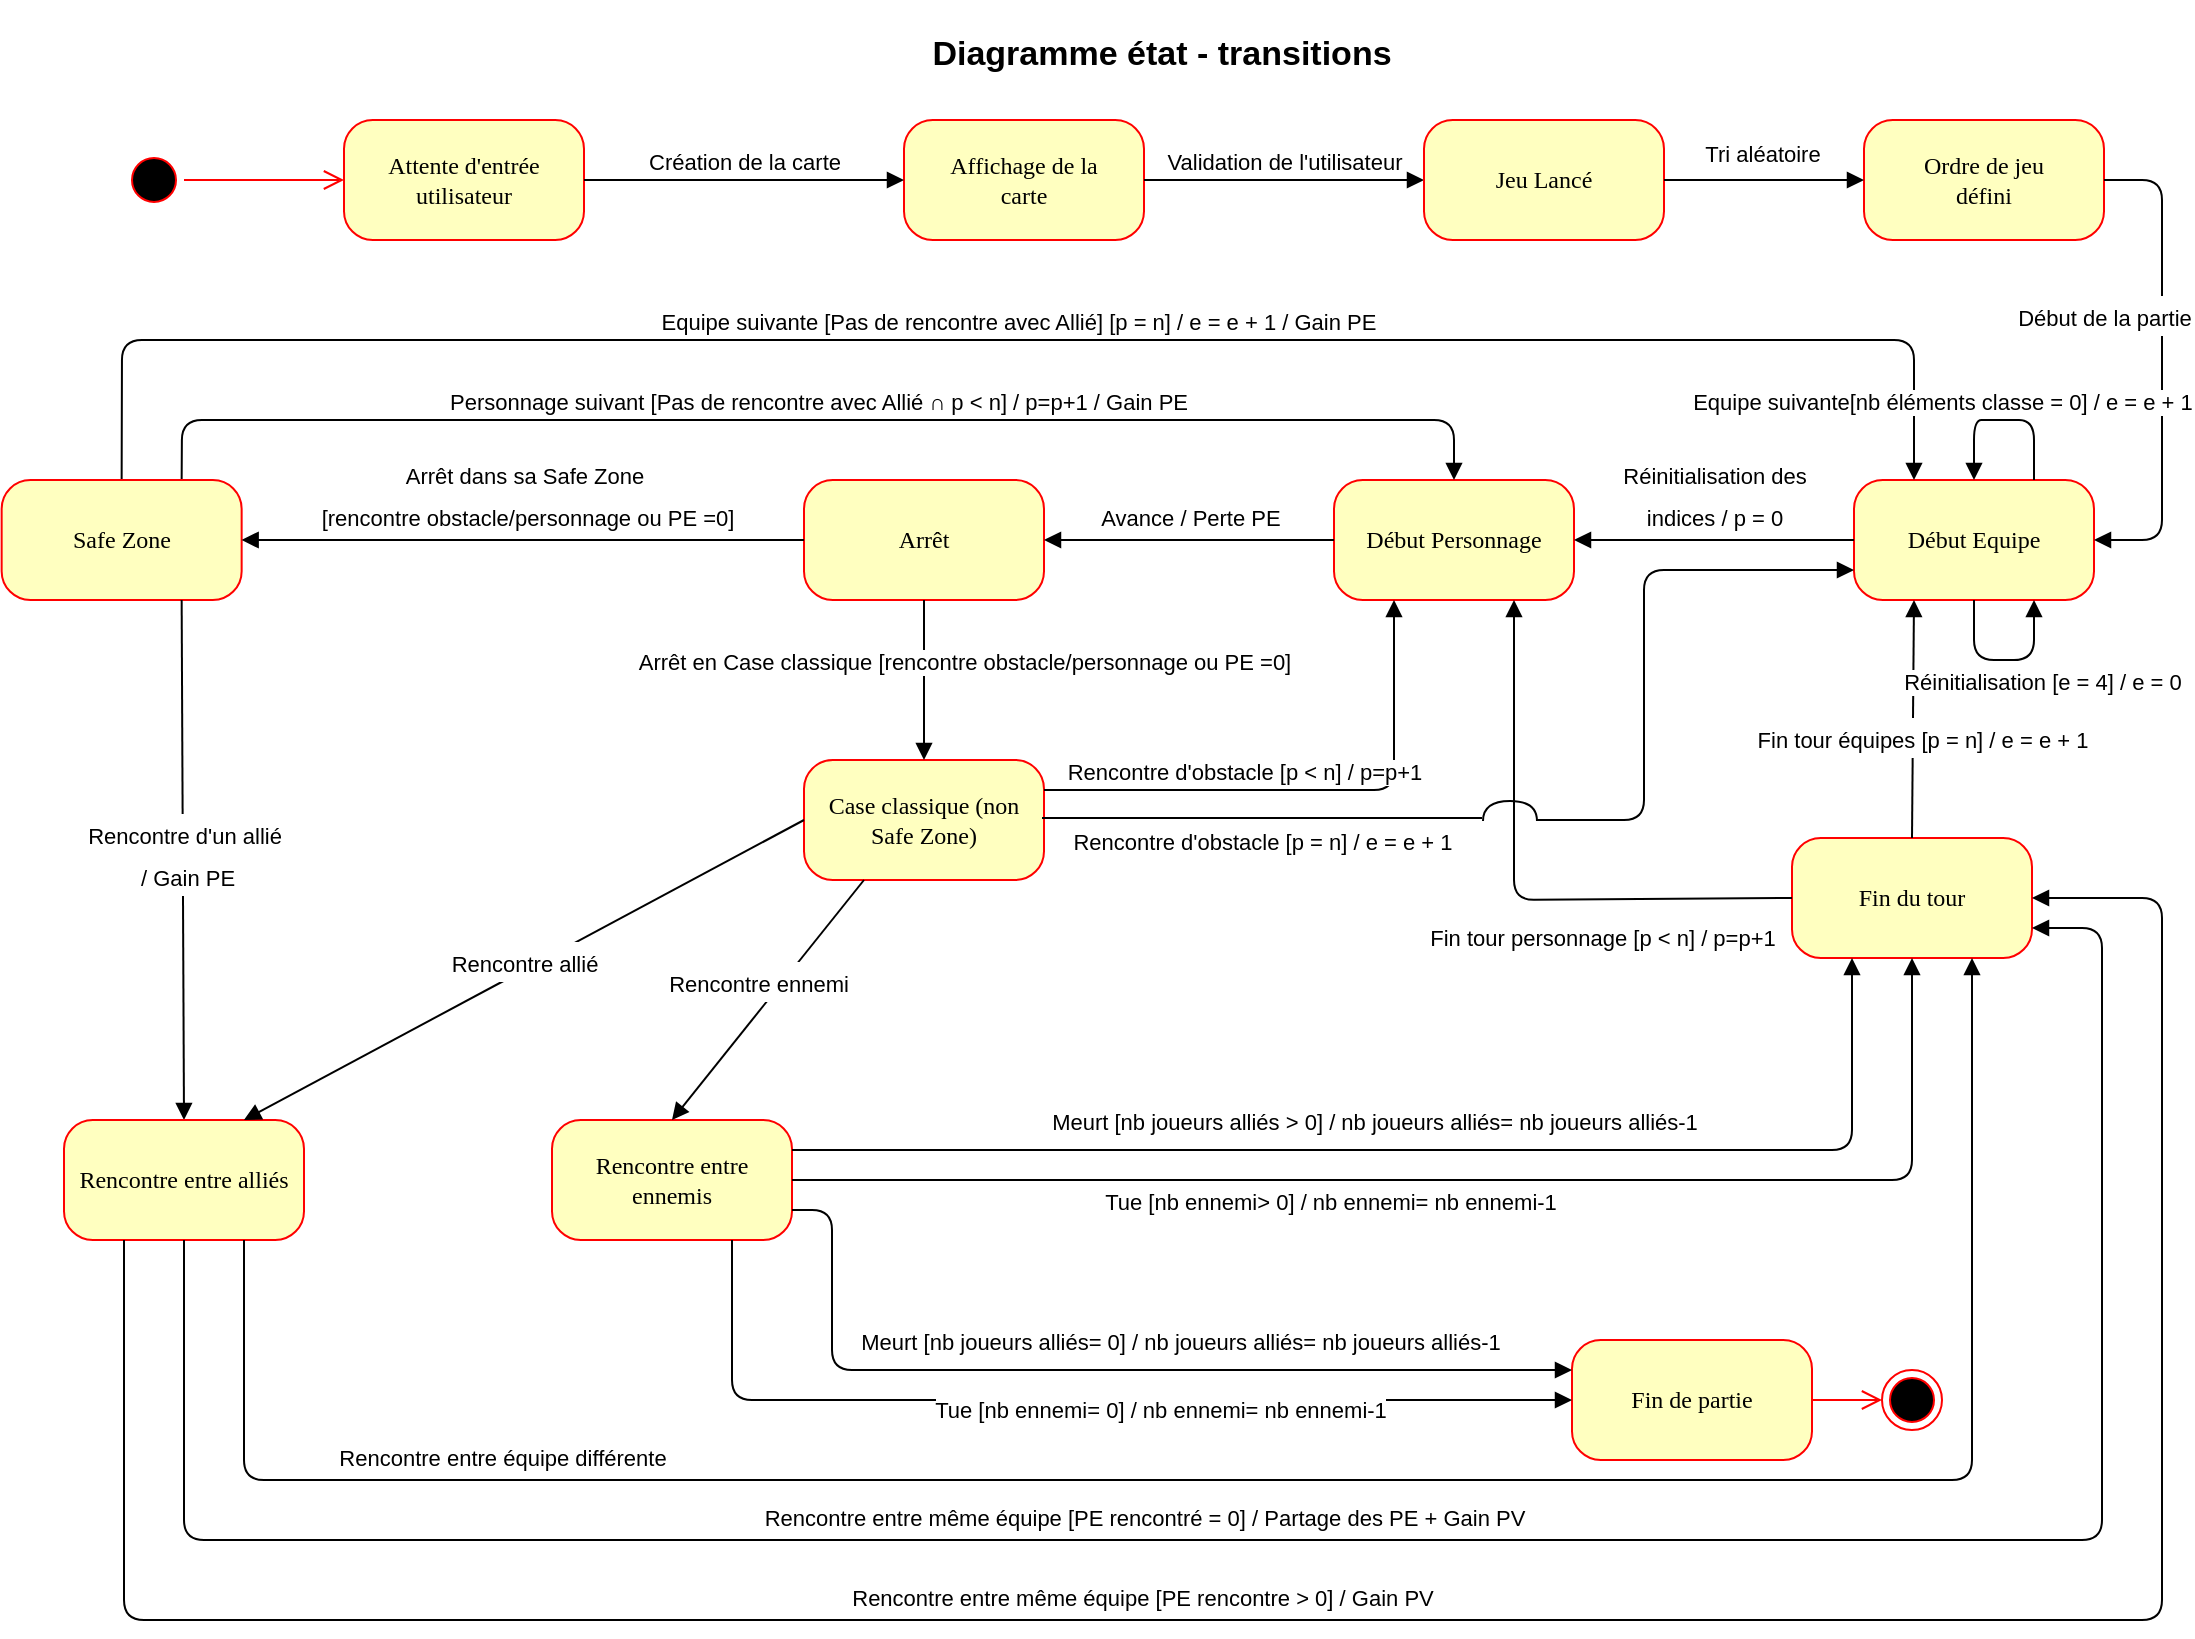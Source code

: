 <mxfile version="12.2.0" type="device" pages="1"><diagram name="Page-1" id="58cdce13-f638-feb5-8d6f-7d28b1aa9fa0"><mxGraphModel dx="1463" dy="801" grid="1" gridSize="10" guides="1" tooltips="1" connect="1" arrows="1" fold="1" page="1" pageScale="1" pageWidth="1100" pageHeight="850" background="#ffffff" math="0" shadow="0"><root><mxCell id="0"/><mxCell id="1" parent="0"/><mxCell id="382b91b5511bd0f7-1" value="" style="ellipse;html=1;shape=startState;fillColor=#000000;strokeColor=#ff0000;rounded=1;shadow=0;comic=0;labelBackgroundColor=none;fontFamily=Verdana;fontSize=12;fontColor=#000000;align=center;direction=south;" parent="1" vertex="1"><mxGeometry x="61" y="95" width="30" height="30" as="geometry"/></mxCell><mxCell id="382b91b5511bd0f7-6" value="Attente d'entrée utilisateur" style="rounded=1;whiteSpace=wrap;html=1;arcSize=24;fillColor=#ffffc0;strokeColor=#ff0000;shadow=0;comic=0;labelBackgroundColor=none;fontFamily=Verdana;fontSize=12;fontColor=#000000;align=center;" parent="1" vertex="1"><mxGeometry x="171" y="80" width="120" height="60" as="geometry"/></mxCell><mxCell id="382b91b5511bd0f7-9" value="&lt;div&gt;Affichage de la&lt;/div&gt;&lt;div&gt;carte&lt;br&gt;&lt;/div&gt;" style="rounded=1;whiteSpace=wrap;html=1;arcSize=24;fillColor=#ffffc0;strokeColor=#ff0000;shadow=0;comic=0;labelBackgroundColor=none;fontFamily=Verdana;fontSize=12;fontColor=#000000;align=center;" parent="1" vertex="1"><mxGeometry x="451" y="80" width="120" height="60" as="geometry"/></mxCell><mxCell id="382b91b5511bd0f7-10" value="Case classique (non Safe Zone)" style="rounded=1;whiteSpace=wrap;html=1;arcSize=24;fillColor=#ffffc0;strokeColor=#ff0000;shadow=0;comic=0;labelBackgroundColor=none;fontFamily=Verdana;fontSize=12;fontColor=#000000;align=center;" parent="1" vertex="1"><mxGeometry x="401" y="400" width="120" height="60" as="geometry"/></mxCell><mxCell id="2a3bc250acf0617d-9" style="edgeStyle=orthogonalEdgeStyle;html=1;labelBackgroundColor=none;endArrow=open;endSize=8;strokeColor=#ff0000;fontFamily=Verdana;fontSize=12;align=left;" parent="1" source="382b91b5511bd0f7-1" target="382b91b5511bd0f7-6" edge="1"><mxGeometry relative="1" as="geometry"/></mxCell><mxCell id="XSdmtjCTGofV4WeXrLUy-1" value="Validation de l'utilisateur" style="html=1;verticalAlign=bottom;endArrow=block;entryX=0;entryY=0.5;entryDx=0;entryDy=0;exitX=1;exitY=0.5;exitDx=0;exitDy=0;" parent="1" source="382b91b5511bd0f7-9" target="XSdmtjCTGofV4WeXrLUy-7" edge="1"><mxGeometry width="80" relative="1" as="geometry"><mxPoint x="871" y="110" as="sourcePoint"/><mxPoint x="951" y="110" as="targetPoint"/></mxGeometry></mxCell><mxCell id="XSdmtjCTGofV4WeXrLUy-3" value="&lt;div&gt;Création de la carte&lt;/div&gt;" style="html=1;verticalAlign=bottom;endArrow=block;entryX=0;entryY=0.5;entryDx=0;entryDy=0;exitX=1;exitY=0.5;exitDx=0;exitDy=0;" parent="1" source="382b91b5511bd0f7-6" target="382b91b5511bd0f7-9" edge="1"><mxGeometry width="80" relative="1" as="geometry"><mxPoint x="586" y="110" as="sourcePoint"/><mxPoint x="696" y="110" as="targetPoint"/></mxGeometry></mxCell><mxCell id="XSdmtjCTGofV4WeXrLUy-5" value="Diagramme état - transitions" style="text;align=center;fontStyle=1;verticalAlign=middle;spacingLeft=3;spacingRight=3;strokeColor=none;rotatable=0;points=[[0,0.5],[1,0.5]];portConstraint=eastwest;fontSize=17;" parent="1" vertex="1"><mxGeometry x="445" y="20" width="270" height="50" as="geometry"/></mxCell><mxCell id="XSdmtjCTGofV4WeXrLUy-7" value="Jeu Lancé" style="rounded=1;whiteSpace=wrap;html=1;arcSize=24;fillColor=#ffffc0;strokeColor=#ff0000;shadow=0;comic=0;labelBackgroundColor=none;fontFamily=Verdana;fontSize=12;fontColor=#000000;align=center;" parent="1" vertex="1"><mxGeometry x="711" y="80" width="120" height="60" as="geometry"/></mxCell><mxCell id="XSdmtjCTGofV4WeXrLUy-9" value="&lt;div&gt;Ordre de jeu &lt;br&gt;&lt;/div&gt;&lt;div&gt;défini&lt;/div&gt;" style="rounded=1;whiteSpace=wrap;html=1;arcSize=24;fillColor=#ffffc0;strokeColor=#ff0000;shadow=0;comic=0;labelBackgroundColor=none;fontFamily=Verdana;fontSize=12;fontColor=#000000;align=center;" parent="1" vertex="1"><mxGeometry x="931" y="80" width="120" height="60" as="geometry"/></mxCell><mxCell id="XSdmtjCTGofV4WeXrLUy-10" value="&lt;div style=&quot;font-size: 11px&quot;&gt;Tri aléatoire&lt;/div&gt;" style="html=1;verticalAlign=bottom;endArrow=block;fontSize=17;entryX=0;entryY=0.5;entryDx=0;entryDy=0;exitX=1;exitY=0.5;exitDx=0;exitDy=0;spacingTop=0;spacingBottom=-6;" parent="1" source="XSdmtjCTGofV4WeXrLUy-7" target="XSdmtjCTGofV4WeXrLUy-9" edge="1"><mxGeometry x="-0.02" y="10" width="80" relative="1" as="geometry"><mxPoint x="1021" y="180" as="sourcePoint"/><mxPoint x="1101" y="180" as="targetPoint"/><mxPoint as="offset"/></mxGeometry></mxCell><mxCell id="XSdmtjCTGofV4WeXrLUy-11" value="Début Equipe" style="rounded=1;whiteSpace=wrap;html=1;arcSize=24;fillColor=#ffffc0;strokeColor=#ff0000;shadow=0;comic=0;labelBackgroundColor=none;fontFamily=Verdana;fontSize=12;fontColor=#000000;align=center;" parent="1" vertex="1"><mxGeometry x="926" y="260" width="120" height="60" as="geometry"/></mxCell><mxCell id="XSdmtjCTGofV4WeXrLUy-12" value="&lt;font style=&quot;font-size: 11px&quot;&gt;Début de la partie&lt;/font&gt;" style="html=1;verticalAlign=bottom;endArrow=block;fontSize=17;entryX=1;entryY=0.5;entryDx=0;entryDy=0;exitX=1;exitY=0.5;exitDx=0;exitDy=0;horizontal=1;" parent="1" source="XSdmtjCTGofV4WeXrLUy-9" target="XSdmtjCTGofV4WeXrLUy-11" edge="1"><mxGeometry x="-0.103" y="-29" width="80" relative="1" as="geometry"><mxPoint x="881" y="290" as="sourcePoint"/><mxPoint x="961" y="290" as="targetPoint"/><Array as="points"><mxPoint x="1080" y="110"/><mxPoint x="1080" y="290"/></Array><mxPoint as="offset"/></mxGeometry></mxCell><mxCell id="XSdmtjCTGofV4WeXrLUy-14" value="&lt;div&gt;Début Personnage&lt;/div&gt;" style="rounded=1;whiteSpace=wrap;html=1;arcSize=24;fillColor=#ffffc0;strokeColor=#ff0000;shadow=0;comic=0;labelBackgroundColor=none;fontFamily=Verdana;fontSize=12;fontColor=#000000;align=center;" parent="1" vertex="1"><mxGeometry x="666" y="260" width="120" height="60" as="geometry"/></mxCell><mxCell id="XSdmtjCTGofV4WeXrLUy-15" value="&lt;font style=&quot;font-size: 11px&quot;&gt;Réinitialisation des &lt;br&gt;indices / p = 0&lt;br&gt;&lt;/font&gt;" style="html=1;verticalAlign=bottom;endArrow=block;fontSize=17;entryX=1;entryY=0.5;entryDx=0;entryDy=0;exitX=0;exitY=0.5;exitDx=0;exitDy=0;" parent="1" source="XSdmtjCTGofV4WeXrLUy-11" target="XSdmtjCTGofV4WeXrLUy-14" edge="1"><mxGeometry width="80" relative="1" as="geometry"><mxPoint x="811" y="350" as="sourcePoint"/><mxPoint x="891" y="350" as="targetPoint"/></mxGeometry></mxCell><mxCell id="XSdmtjCTGofV4WeXrLUy-16" value="Arrêt" style="rounded=1;whiteSpace=wrap;html=1;arcSize=24;fillColor=#ffffc0;strokeColor=#ff0000;shadow=0;comic=0;labelBackgroundColor=none;fontFamily=Verdana;fontSize=12;fontColor=#000000;align=center;" parent="1" vertex="1"><mxGeometry x="401" y="260" width="120" height="60" as="geometry"/></mxCell><mxCell id="XSdmtjCTGofV4WeXrLUy-17" value="&lt;div&gt;&lt;font style=&quot;font-size: 11px&quot;&gt;Avance / Perte PE&lt;br&gt;&lt;/font&gt;&lt;/div&gt;" style="html=1;verticalAlign=bottom;endArrow=block;fontSize=17;entryX=1;entryY=0.5;entryDx=0;entryDy=0;exitX=0;exitY=0.5;exitDx=0;exitDy=0;" parent="1" source="XSdmtjCTGofV4WeXrLUy-14" target="XSdmtjCTGofV4WeXrLUy-16" edge="1"><mxGeometry width="80" relative="1" as="geometry"><mxPoint x="541" y="300" as="sourcePoint"/><mxPoint x="621" y="300" as="targetPoint"/></mxGeometry></mxCell><mxCell id="lgbNnTjMmLjhFjJANMQM-1" value="Equipe suivante [Pas de rencontre avec Allié] &lt;font style=&quot;font-size: 11px&quot;&gt;[p = n] / e = e + 1 / Gain PE&lt;br&gt;&lt;/font&gt;" style="html=1;verticalAlign=bottom;endArrow=block;exitX=0.5;exitY=0;exitDx=0;exitDy=0;entryX=0.25;entryY=0;entryDx=0;entryDy=0;" parent="1" source="lgbNnTjMmLjhFjJANMQM-5" target="XSdmtjCTGofV4WeXrLUy-11" edge="1"><mxGeometry width="80" relative="1" as="geometry"><mxPoint x="431" y="220" as="sourcePoint"/><mxPoint x="606" y="220" as="targetPoint"/><Array as="points"><mxPoint x="60" y="190"/><mxPoint x="956" y="190"/></Array></mxGeometry></mxCell><mxCell id="lgbNnTjMmLjhFjJANMQM-3" value="&lt;div&gt;Personnage suivant [Pas de rencontre avec Allié &lt;span class=&quot;ILfuVd&quot;&gt;&lt;span class=&quot;e24Kjd&quot;&gt;∩ &lt;/span&gt;&lt;/span&gt;&lt;font style=&quot;font-size: 11px&quot;&gt;p &amp;lt; n] / p=p+1 / Gain PE&lt;br&gt;&lt;/font&gt;&lt;/div&gt;" style="html=1;verticalAlign=bottom;endArrow=block;exitX=0.75;exitY=0;exitDx=0;exitDy=0;entryX=0.5;entryY=0;entryDx=0;entryDy=0;" parent="1" source="lgbNnTjMmLjhFjJANMQM-5" target="XSdmtjCTGofV4WeXrLUy-14" edge="1"><mxGeometry width="80" relative="1" as="geometry"><mxPoint x="511" y="130" as="sourcePoint"/><mxPoint x="686" y="130" as="targetPoint"/><Array as="points"><mxPoint x="90" y="230"/><mxPoint x="726" y="230"/></Array></mxGeometry></mxCell><mxCell id="lgbNnTjMmLjhFjJANMQM-4" value="&lt;div&gt;Equipe suivante[nb éléments classe = 0] / e = e + 1&lt;/div&gt;" style="html=1;verticalAlign=bottom;endArrow=block;exitX=0.75;exitY=0;exitDx=0;exitDy=0;entryX=0.5;entryY=0;entryDx=0;entryDy=0;" parent="1" source="XSdmtjCTGofV4WeXrLUy-11" target="XSdmtjCTGofV4WeXrLUy-11" edge="1"><mxGeometry x="0.333" y="-16" width="80" relative="1" as="geometry"><mxPoint x="1001" y="210" as="sourcePoint"/><mxPoint x="1176" y="210" as="targetPoint"/><Array as="points"><mxPoint x="1016" y="230"/><mxPoint x="1001" y="230"/><mxPoint x="986" y="230"/></Array><mxPoint as="offset"/></mxGeometry></mxCell><mxCell id="lgbNnTjMmLjhFjJANMQM-5" value="&lt;div&gt;Safe Zone&lt;/div&gt;" style="rounded=1;whiteSpace=wrap;html=1;arcSize=24;fillColor=#ffffc0;strokeColor=#ff0000;shadow=0;comic=0;labelBackgroundColor=none;fontFamily=Verdana;fontSize=12;fontColor=#000000;align=center;" parent="1" vertex="1"><mxGeometry x="-0.176" y="260" width="120" height="60" as="geometry"/></mxCell><mxCell id="lgbNnTjMmLjhFjJANMQM-7" value="&lt;font style=&quot;font-size: 11px&quot;&gt;Arrêt dans sa Safe Zone&lt;br&gt;&lt;/font&gt;&lt;font style=&quot;font-size: 11px&quot;&gt;&amp;nbsp;[rencontre obstacle/personnage ou PE =0]&lt;/font&gt;" style="html=1;verticalAlign=bottom;endArrow=block;fontSize=17;entryX=1;entryY=0.5;entryDx=0;entryDy=0;exitX=0;exitY=0.5;exitDx=0;exitDy=0;spacing=2;horizontal=1;" parent="1" source="XSdmtjCTGofV4WeXrLUy-16" target="lgbNnTjMmLjhFjJANMQM-5" edge="1"><mxGeometry width="80" relative="1" as="geometry"><mxPoint x="676" y="300" as="sourcePoint"/><mxPoint x="501" y="300" as="targetPoint"/></mxGeometry></mxCell><mxCell id="lgbNnTjMmLjhFjJANMQM-8" value="&lt;div style=&quot;font-size: 11px&quot;&gt;Arrêt en Case classique [rencontre obstacle/personnage ou PE =0]&lt;br&gt;&lt;/div&gt;" style="html=1;verticalAlign=bottom;endArrow=block;fontSize=17;entryX=0.5;entryY=0;entryDx=0;entryDy=0;exitX=0.5;exitY=1;exitDx=0;exitDy=0;" parent="1" source="XSdmtjCTGofV4WeXrLUy-16" target="382b91b5511bd0f7-10" edge="1"><mxGeometry y="20" width="80" relative="1" as="geometry"><mxPoint x="676" y="300" as="sourcePoint"/><mxPoint x="501" y="300" as="targetPoint"/><mxPoint as="offset"/></mxGeometry></mxCell><mxCell id="lgbNnTjMmLjhFjJANMQM-11" value="&lt;font style=&quot;font-size: 11px&quot;&gt;Rencontre d'un allié&lt;br&gt;&lt;/font&gt;&lt;font style=&quot;font-size: 11px&quot;&gt;&amp;nbsp;/ Gain PE&lt;br&gt;&lt;/font&gt;" style="html=1;verticalAlign=bottom;endArrow=block;fontSize=17;exitX=0.75;exitY=1;exitDx=0;exitDy=0;entryX=0.5;entryY=0;entryDx=0;entryDy=0;" parent="1" source="lgbNnTjMmLjhFjJANMQM-5" target="lgbNnTjMmLjhFjJANMQM-13" edge="1"><mxGeometry x="0.154" width="80" relative="1" as="geometry"><mxPoint x="391" y="310" as="sourcePoint"/><mxPoint x="121" y="490" as="targetPoint"/><mxPoint as="offset"/></mxGeometry></mxCell><mxCell id="lgbNnTjMmLjhFjJANMQM-12" value="Rencontre entre ennemis" style="rounded=1;whiteSpace=wrap;html=1;arcSize=24;fillColor=#ffffc0;strokeColor=#ff0000;shadow=0;comic=0;labelBackgroundColor=none;fontFamily=Verdana;fontSize=12;fontColor=#000000;align=center;" parent="1" vertex="1"><mxGeometry x="275" y="580" width="120" height="60" as="geometry"/></mxCell><mxCell id="lgbNnTjMmLjhFjJANMQM-13" value="Rencontre entre alliés" style="rounded=1;whiteSpace=wrap;html=1;arcSize=24;fillColor=#ffffc0;strokeColor=#ff0000;shadow=0;comic=0;labelBackgroundColor=none;fontFamily=Verdana;fontSize=12;fontColor=#000000;align=center;" parent="1" vertex="1"><mxGeometry x="31" y="580" width="120" height="60" as="geometry"/></mxCell><mxCell id="lgbNnTjMmLjhFjJANMQM-19" value="Fin du tour" style="rounded=1;whiteSpace=wrap;html=1;arcSize=24;fillColor=#ffffc0;strokeColor=#ff0000;shadow=0;comic=0;labelBackgroundColor=none;fontFamily=Verdana;fontSize=12;fontColor=#000000;align=center;" parent="1" vertex="1"><mxGeometry x="895" y="439" width="120" height="60" as="geometry"/></mxCell><mxCell id="lgbNnTjMmLjhFjJANMQM-20" value="Fin de partie" style="rounded=1;whiteSpace=wrap;html=1;arcSize=24;fillColor=#ffffc0;strokeColor=#ff0000;shadow=0;comic=0;labelBackgroundColor=none;fontFamily=Verdana;fontSize=12;fontColor=#000000;align=center;" parent="1" vertex="1"><mxGeometry x="785" y="690" width="120" height="60" as="geometry"/></mxCell><mxCell id="lgbNnTjMmLjhFjJANMQM-21" value="&lt;font style=&quot;font-size: 11px&quot;&gt;Rencontre allié&lt;br&gt;&lt;/font&gt;" style="html=1;verticalAlign=bottom;endArrow=block;fontSize=17;entryX=0.75;entryY=0;entryDx=0;entryDy=0;exitX=0;exitY=0.5;exitDx=0;exitDy=0;" parent="1" source="382b91b5511bd0f7-10" target="lgbNnTjMmLjhFjJANMQM-13" edge="1"><mxGeometry x="0.024" y="7" width="80" relative="1" as="geometry"><mxPoint x="161" y="330" as="sourcePoint"/><mxPoint x="381" y="450" as="targetPoint"/><mxPoint as="offset"/></mxGeometry></mxCell><mxCell id="lgbNnTjMmLjhFjJANMQM-22" value="&lt;font style=&quot;font-size: 11px&quot;&gt;Rencontre ennemi&lt;br&gt;&lt;/font&gt;" style="html=1;verticalAlign=bottom;endArrow=block;fontSize=17;entryX=0.5;entryY=0;entryDx=0;entryDy=0;exitX=0.25;exitY=1;exitDx=0;exitDy=0;" parent="1" source="382b91b5511bd0f7-10" target="lgbNnTjMmLjhFjJANMQM-12" edge="1"><mxGeometry x="0.07" y="-2" width="80" relative="1" as="geometry"><mxPoint x="171" y="340" as="sourcePoint"/><mxPoint x="391" y="460" as="targetPoint"/><mxPoint as="offset"/></mxGeometry></mxCell><mxCell id="lgbNnTjMmLjhFjJANMQM-23" value="&lt;font style=&quot;font-size: 11px&quot;&gt;Fin tour personnage [p &amp;lt; n] / p=p+1&lt;br&gt;&lt;/font&gt;" style="html=1;verticalAlign=bottom;endArrow=block;fontSize=17;entryX=0.75;entryY=1;entryDx=0;entryDy=0;exitX=0;exitY=0.5;exitDx=0;exitDy=0;" parent="1" source="lgbNnTjMmLjhFjJANMQM-19" target="XSdmtjCTGofV4WeXrLUy-14" edge="1"><mxGeometry x="-0.344" y="30" width="80" relative="1" as="geometry"><mxPoint x="181" y="350" as="sourcePoint"/><mxPoint x="401" y="470" as="targetPoint"/><Array as="points"><mxPoint x="756" y="470"/></Array><mxPoint as="offset"/></mxGeometry></mxCell><mxCell id="lgbNnTjMmLjhFjJANMQM-24" value="&lt;div&gt;&lt;font style=&quot;font-size: 11px&quot;&gt;Fin tour équipes [p = n] / e = e + 1&lt;/font&gt;&lt;/div&gt;" style="html=1;verticalAlign=bottom;endArrow=block;fontSize=17;entryX=0.25;entryY=1;entryDx=0;entryDy=0;exitX=0.5;exitY=0;exitDx=0;exitDy=0;" parent="1" source="lgbNnTjMmLjhFjJANMQM-19" target="XSdmtjCTGofV4WeXrLUy-11" edge="1"><mxGeometry x="-0.353" y="-5" width="80" relative="1" as="geometry"><mxPoint x="191" y="360" as="sourcePoint"/><mxPoint x="411" y="480" as="targetPoint"/><mxPoint as="offset"/></mxGeometry></mxCell><mxCell id="lgbNnTjMmLjhFjJANMQM-26" value="&lt;div style=&quot;font-size: 11px&quot;&gt;Meurt [nb joueurs alliés &amp;gt; 0] / nb joueurs alliés= nb joueurs alliés-1&lt;/div&gt;" style="html=1;verticalAlign=bottom;endArrow=block;fontSize=17;entryX=0.25;entryY=1;entryDx=0;entryDy=0;exitX=1;exitY=0.25;exitDx=0;exitDy=0;" parent="1" source="lgbNnTjMmLjhFjJANMQM-12" target="lgbNnTjMmLjhFjJANMQM-19" edge="1"><mxGeometry x="-0.07" y="5" width="80" relative="1" as="geometry"><mxPoint x="861" y="600" as="sourcePoint"/><mxPoint x="431" y="500" as="targetPoint"/><Array as="points"><mxPoint x="925" y="595"/></Array><mxPoint as="offset"/></mxGeometry></mxCell><mxCell id="lgbNnTjMmLjhFjJANMQM-28" value="&lt;div&gt;&lt;font style=&quot;font-size: 11px&quot;&gt;Rencontre entre même équipe [PE rencontré = 0] / Partage des PE + Gain PV&lt;br&gt;&lt;/font&gt;&lt;/div&gt;" style="html=1;verticalAlign=bottom;endArrow=block;fontSize=17;exitX=0.5;exitY=1;exitDx=0;exitDy=0;entryX=1;entryY=0.75;entryDx=0;entryDy=0;" parent="1" source="lgbNnTjMmLjhFjJANMQM-13" target="lgbNnTjMmLjhFjJANMQM-19" edge="1"><mxGeometry x="-0.132" width="80" relative="1" as="geometry"><mxPoint x="231" y="400" as="sourcePoint"/><mxPoint x="1261" y="440" as="targetPoint"/><Array as="points"><mxPoint x="91" y="790"/><mxPoint x="1050" y="790"/><mxPoint x="1050" y="484"/></Array><mxPoint as="offset"/></mxGeometry></mxCell><mxCell id="lgbNnTjMmLjhFjJANMQM-32" value="&lt;div style=&quot;font-size: 11px&quot;&gt;Tue [nb ennemi&amp;gt; 0] / nb ennemi= nb ennemi-1&lt;/div&gt;" style="html=1;verticalAlign=bottom;endArrow=block;fontSize=17;exitX=1;exitY=0.5;exitDx=0;exitDy=0;entryX=0.5;entryY=1;entryDx=0;entryDy=0;" parent="1" source="lgbNnTjMmLjhFjJANMQM-12" target="lgbNnTjMmLjhFjJANMQM-19" edge="1"><mxGeometry x="-0.2" y="-20" width="80" relative="1" as="geometry"><mxPoint x="271" y="440" as="sourcePoint"/><mxPoint x="861" y="600" as="targetPoint"/><Array as="points"><mxPoint x="955" y="610"/></Array><mxPoint as="offset"/></mxGeometry></mxCell><mxCell id="lgbNnTjMmLjhFjJANMQM-33" value="&lt;div style=&quot;font-size: 11px&quot;&gt;Tue [nb ennemi= 0] / nb ennemi= nb ennemi-1&lt;/div&gt;" style="html=1;verticalAlign=bottom;endArrow=block;fontSize=17;entryX=0;entryY=0.5;entryDx=0;entryDy=0;exitX=0.75;exitY=1;exitDx=0;exitDy=0;spacingBottom=6;" parent="1" source="lgbNnTjMmLjhFjJANMQM-12" target="lgbNnTjMmLjhFjJANMQM-20" edge="1"><mxGeometry x="0.174" y="-20" width="80" relative="1" as="geometry"><mxPoint x="65" y="460" as="sourcePoint"/><mxPoint x="285" y="580" as="targetPoint"/><Array as="points"><mxPoint x="365" y="720"/></Array><mxPoint as="offset"/></mxGeometry></mxCell><mxCell id="lgbNnTjMmLjhFjJANMQM-36" value="&lt;div style=&quot;font-size: 11px&quot;&gt;Meurt [nb joueurs alliés= 0] / nb joueurs alliés= nb joueurs alliés-1&lt;/div&gt;" style="html=1;verticalAlign=bottom;endArrow=block;fontSize=17;entryX=0;entryY=0.25;entryDx=0;entryDy=0;exitX=1;exitY=0.75;exitDx=0;exitDy=0;" parent="1" source="lgbNnTjMmLjhFjJANMQM-12" target="lgbNnTjMmLjhFjJANMQM-20" edge="1"><mxGeometry x="0.165" y="5" width="80" relative="1" as="geometry"><mxPoint x="405" y="605" as="sourcePoint"/><mxPoint x="625" y="530" as="targetPoint"/><Array as="points"><mxPoint x="415" y="625"/><mxPoint x="415" y="705"/></Array><mxPoint as="offset"/></mxGeometry></mxCell><mxCell id="lgbNnTjMmLjhFjJANMQM-39" value="" style="ellipse;html=1;shape=endState;fillColor=#000000;strokeColor=#ff0000;" parent="1" vertex="1"><mxGeometry x="940" y="705" width="30" height="30" as="geometry"/></mxCell><mxCell id="lgbNnTjMmLjhFjJANMQM-42" value="" style="edgeStyle=orthogonalEdgeStyle;html=1;verticalAlign=bottom;endArrow=open;endSize=8;strokeColor=#ff0000;entryX=0;entryY=0.5;entryDx=0;entryDy=0;exitX=1;exitY=0.5;exitDx=0;exitDy=0;" parent="1" source="lgbNnTjMmLjhFjJANMQM-20" target="lgbNnTjMmLjhFjJANMQM-39" edge="1"><mxGeometry relative="1" as="geometry"><mxPoint x="905" y="610" as="targetPoint"/></mxGeometry></mxCell><mxCell id="lgbNnTjMmLjhFjJANMQM-46" value="&lt;div style=&quot;font-size: 11px&quot;&gt;&lt;font style=&quot;font-size: 11px&quot;&gt;Réinitialisation [e = 4] / e = 0&lt;/font&gt;&lt;/div&gt;" style="html=1;verticalAlign=bottom;endArrow=block;fontSize=17;entryX=0.75;entryY=1;entryDx=0;entryDy=0;exitX=0.5;exitY=1;exitDx=0;exitDy=0;" parent="1" source="XSdmtjCTGofV4WeXrLUy-11" target="XSdmtjCTGofV4WeXrLUy-11" edge="1"><mxGeometry x="0.333" y="-20" width="80" relative="1" as="geometry"><mxPoint x="1016" y="360" as="sourcePoint"/><mxPoint x="1056" y="300" as="targetPoint"/><Array as="points"><mxPoint x="986" y="350"/><mxPoint x="1016" y="350"/></Array><mxPoint x="-16" y="20" as="offset"/></mxGeometry></mxCell><mxCell id="lgbNnTjMmLjhFjJANMQM-50" value="&lt;div&gt;Rencontre d'obstacle &lt;font style=&quot;font-size: 11px&quot;&gt;[p &amp;lt; n] / p=p+1&lt;/font&gt;&lt;/div&gt;" style="html=1;verticalAlign=bottom;endArrow=block;exitX=1;exitY=0.25;exitDx=0;exitDy=0;entryX=0.25;entryY=1;entryDx=0;entryDy=0;" parent="1" source="382b91b5511bd0f7-10" target="XSdmtjCTGofV4WeXrLUy-14" edge="1"><mxGeometry x="-0.259" width="80" relative="1" as="geometry"><mxPoint x="491" y="400" as="sourcePoint"/><mxPoint x="896" y="400" as="targetPoint"/><Array as="points"><mxPoint x="601" y="415"/><mxPoint x="696" y="415"/></Array><mxPoint as="offset"/></mxGeometry></mxCell><mxCell id="lgbNnTjMmLjhFjJANMQM-51" value="Rencontre d'obstacle &lt;font style=&quot;font-size: 11px&quot;&gt;[p = n] / e = e + 1&lt;/font&gt;" style="html=1;verticalAlign=bottom;endArrow=block;entryX=0;entryY=0.75;entryDx=0;entryDy=0;" parent="1" target="XSdmtjCTGofV4WeXrLUy-11" edge="1"><mxGeometry x="-0.62" y="192" width="80" relative="1" as="geometry"><mxPoint x="767" y="430" as="sourcePoint"/><mxPoint x="966" y="270" as="targetPoint"/><Array as="points"><mxPoint x="821" y="430"/><mxPoint x="821" y="305"/></Array><mxPoint x="1" y="20" as="offset"/></mxGeometry></mxCell><mxCell id="lgbNnTjMmLjhFjJANMQM-53" value="&lt;font style=&quot;font-size: 11px&quot;&gt;Rencontre entre équipe différente&lt;br&gt;&lt;/font&gt;" style="html=1;verticalAlign=bottom;endArrow=block;fontSize=17;exitX=0.75;exitY=1;exitDx=0;exitDy=0;entryX=0.75;entryY=1;entryDx=0;entryDy=0;" parent="1" source="lgbNnTjMmLjhFjJANMQM-13" target="lgbNnTjMmLjhFjJANMQM-19" edge="1"><mxGeometry x="-0.6" width="80" relative="1" as="geometry"><mxPoint x="361" y="665.0" as="sourcePoint"/><mxPoint x="1221" y="400" as="targetPoint"/><Array as="points"><mxPoint x="121" y="760"/><mxPoint x="985" y="760"/></Array><mxPoint as="offset"/></mxGeometry></mxCell><mxCell id="lgbNnTjMmLjhFjJANMQM-57" value="&lt;font style=&quot;font-size: 11px&quot;&gt;Rencontre entre même équipe [PE rencontre &amp;gt; 0] / Gain PV&lt;br&gt;&lt;/font&gt;" style="html=1;verticalAlign=bottom;endArrow=block;fontSize=17;exitX=0.25;exitY=1;exitDx=0;exitDy=0;entryX=1;entryY=0.5;entryDx=0;entryDy=0;" parent="1" source="lgbNnTjMmLjhFjJANMQM-13" target="lgbNnTjMmLjhFjJANMQM-19" edge="1"><mxGeometry x="-0.145" width="80" relative="1" as="geometry"><mxPoint x="361" y="670.0" as="sourcePoint"/><mxPoint x="1281" y="420" as="targetPoint"/><Array as="points"><mxPoint x="61" y="830"/><mxPoint x="1080" y="830"/><mxPoint x="1080" y="469"/></Array><mxPoint as="offset"/></mxGeometry></mxCell><mxCell id="lgbNnTjMmLjhFjJANMQM-64" value="" style="shape=requiredInterface;html=1;verticalLabelPosition=bottom;rotation=-90;" parent="1" vertex="1"><mxGeometry x="749" y="412" width="10" height="27" as="geometry"/></mxCell><mxCell id="lgbNnTjMmLjhFjJANMQM-66" value="" style="line;strokeWidth=1;fillColor=none;align=left;verticalAlign=middle;spacingTop=-1;spacingLeft=3;spacingRight=3;rotatable=0;labelPosition=right;points=[];portConstraint=eastwest;" parent="1" vertex="1"><mxGeometry x="520" y="425" width="220" height="8" as="geometry"/></mxCell></root></mxGraphModel></diagram></mxfile>
